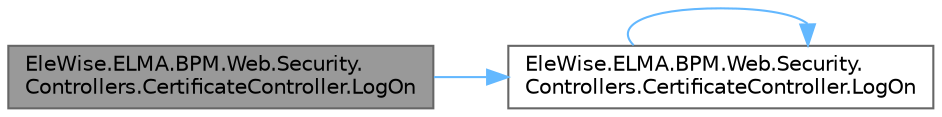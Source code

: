 digraph "EleWise.ELMA.BPM.Web.Security.Controllers.CertificateController.LogOn"
{
 // LATEX_PDF_SIZE
  bgcolor="transparent";
  edge [fontname=Helvetica,fontsize=10,labelfontname=Helvetica,labelfontsize=10];
  node [fontname=Helvetica,fontsize=10,shape=box,height=0.2,width=0.4];
  rankdir="LR";
  Node1 [id="Node000001",label="EleWise.ELMA.BPM.Web.Security.\lControllers.CertificateController.LogOn",height=0.2,width=0.4,color="gray40", fillcolor="grey60", style="filled", fontcolor="black",tooltip="Вход в систему"];
  Node1 -> Node2 [id="edge1_Node000001_Node000002",color="steelblue1",style="solid",tooltip=" "];
  Node2 [id="Node000002",label="EleWise.ELMA.BPM.Web.Security.\lControllers.CertificateController.LogOn",height=0.2,width=0.4,color="grey40", fillcolor="white", style="filled",URL="$class_ele_wise_1_1_e_l_m_a_1_1_b_p_m_1_1_web_1_1_security_1_1_controllers_1_1_certificate_controller.html#a5015276970e606909f243f3c41bcd012",tooltip="Вход в систему"];
  Node2 -> Node2 [id="edge2_Node000002_Node000002",color="steelblue1",style="solid",tooltip=" "];
}
